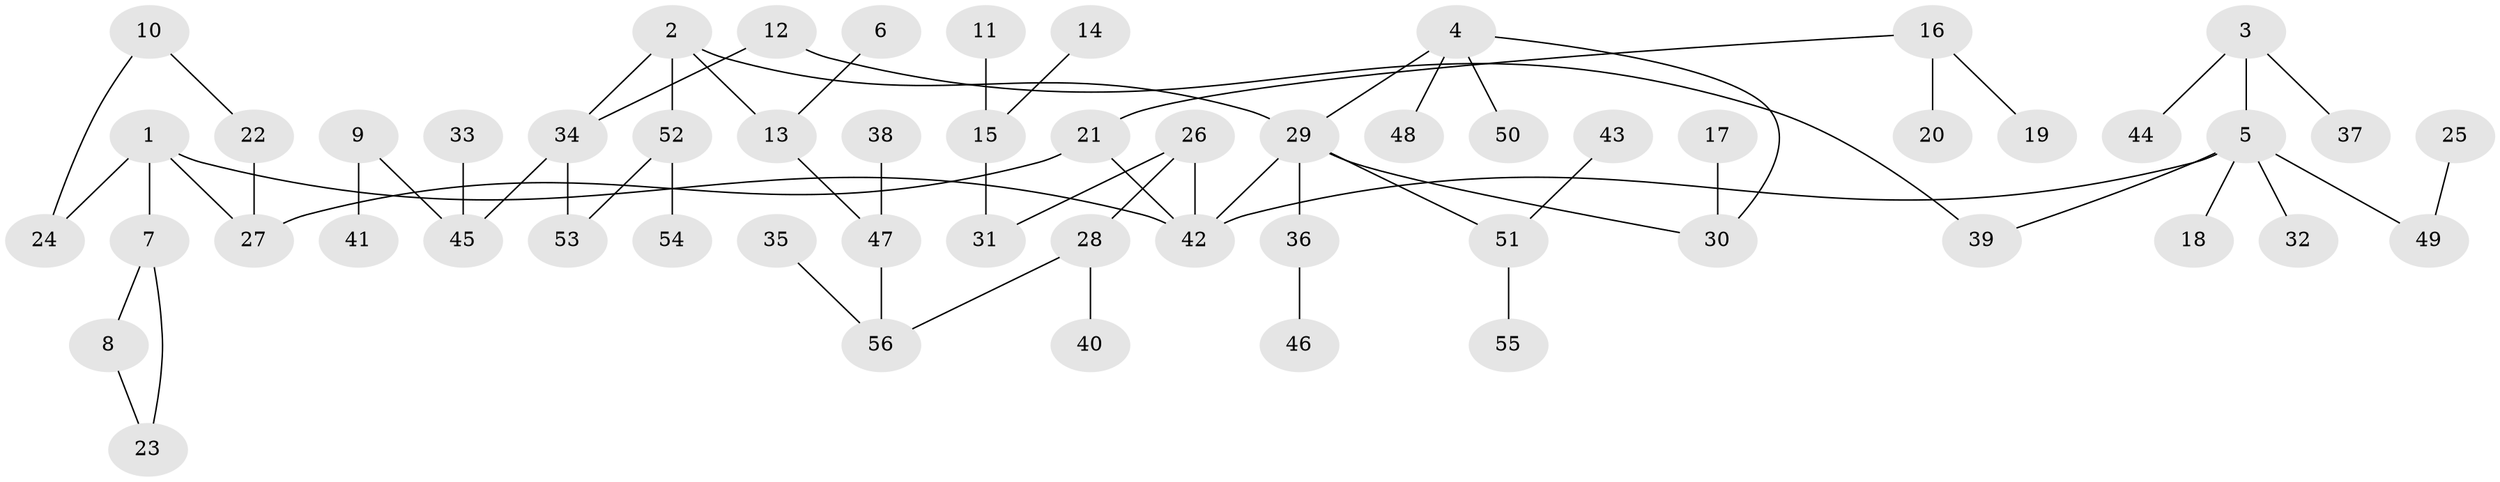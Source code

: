 // original degree distribution, {7: 0.008928571428571428, 6: 0.017857142857142856, 3: 0.16964285714285715, 4: 0.11607142857142858, 2: 0.24107142857142858, 5: 0.008928571428571428, 1: 0.4375}
// Generated by graph-tools (version 1.1) at 2025/00/03/09/25 03:00:57]
// undirected, 56 vertices, 62 edges
graph export_dot {
graph [start="1"]
  node [color=gray90,style=filled];
  1;
  2;
  3;
  4;
  5;
  6;
  7;
  8;
  9;
  10;
  11;
  12;
  13;
  14;
  15;
  16;
  17;
  18;
  19;
  20;
  21;
  22;
  23;
  24;
  25;
  26;
  27;
  28;
  29;
  30;
  31;
  32;
  33;
  34;
  35;
  36;
  37;
  38;
  39;
  40;
  41;
  42;
  43;
  44;
  45;
  46;
  47;
  48;
  49;
  50;
  51;
  52;
  53;
  54;
  55;
  56;
  1 -- 7 [weight=1.0];
  1 -- 24 [weight=1.0];
  1 -- 27 [weight=1.0];
  1 -- 42 [weight=1.0];
  2 -- 13 [weight=1.0];
  2 -- 29 [weight=1.0];
  2 -- 34 [weight=1.0];
  2 -- 52 [weight=1.0];
  3 -- 5 [weight=1.0];
  3 -- 37 [weight=1.0];
  3 -- 44 [weight=1.0];
  4 -- 29 [weight=1.0];
  4 -- 30 [weight=1.0];
  4 -- 48 [weight=1.0];
  4 -- 50 [weight=1.0];
  5 -- 18 [weight=1.0];
  5 -- 32 [weight=1.0];
  5 -- 39 [weight=1.0];
  5 -- 42 [weight=1.0];
  5 -- 49 [weight=1.0];
  6 -- 13 [weight=1.0];
  7 -- 8 [weight=1.0];
  7 -- 23 [weight=1.0];
  8 -- 23 [weight=1.0];
  9 -- 41 [weight=1.0];
  9 -- 45 [weight=1.0];
  10 -- 22 [weight=1.0];
  10 -- 24 [weight=1.0];
  11 -- 15 [weight=1.0];
  12 -- 34 [weight=1.0];
  12 -- 39 [weight=1.0];
  13 -- 47 [weight=1.0];
  14 -- 15 [weight=1.0];
  15 -- 31 [weight=1.0];
  16 -- 19 [weight=1.0];
  16 -- 20 [weight=1.0];
  16 -- 21 [weight=1.0];
  17 -- 30 [weight=1.0];
  21 -- 27 [weight=1.0];
  21 -- 42 [weight=1.0];
  22 -- 27 [weight=1.0];
  25 -- 49 [weight=1.0];
  26 -- 28 [weight=1.0];
  26 -- 31 [weight=1.0];
  26 -- 42 [weight=1.0];
  28 -- 40 [weight=1.0];
  28 -- 56 [weight=1.0];
  29 -- 30 [weight=1.0];
  29 -- 36 [weight=1.0];
  29 -- 42 [weight=1.0];
  29 -- 51 [weight=1.0];
  33 -- 45 [weight=1.0];
  34 -- 45 [weight=1.0];
  34 -- 53 [weight=1.0];
  35 -- 56 [weight=1.0];
  36 -- 46 [weight=1.0];
  38 -- 47 [weight=1.0];
  43 -- 51 [weight=1.0];
  47 -- 56 [weight=1.0];
  51 -- 55 [weight=1.0];
  52 -- 53 [weight=1.0];
  52 -- 54 [weight=1.0];
}
